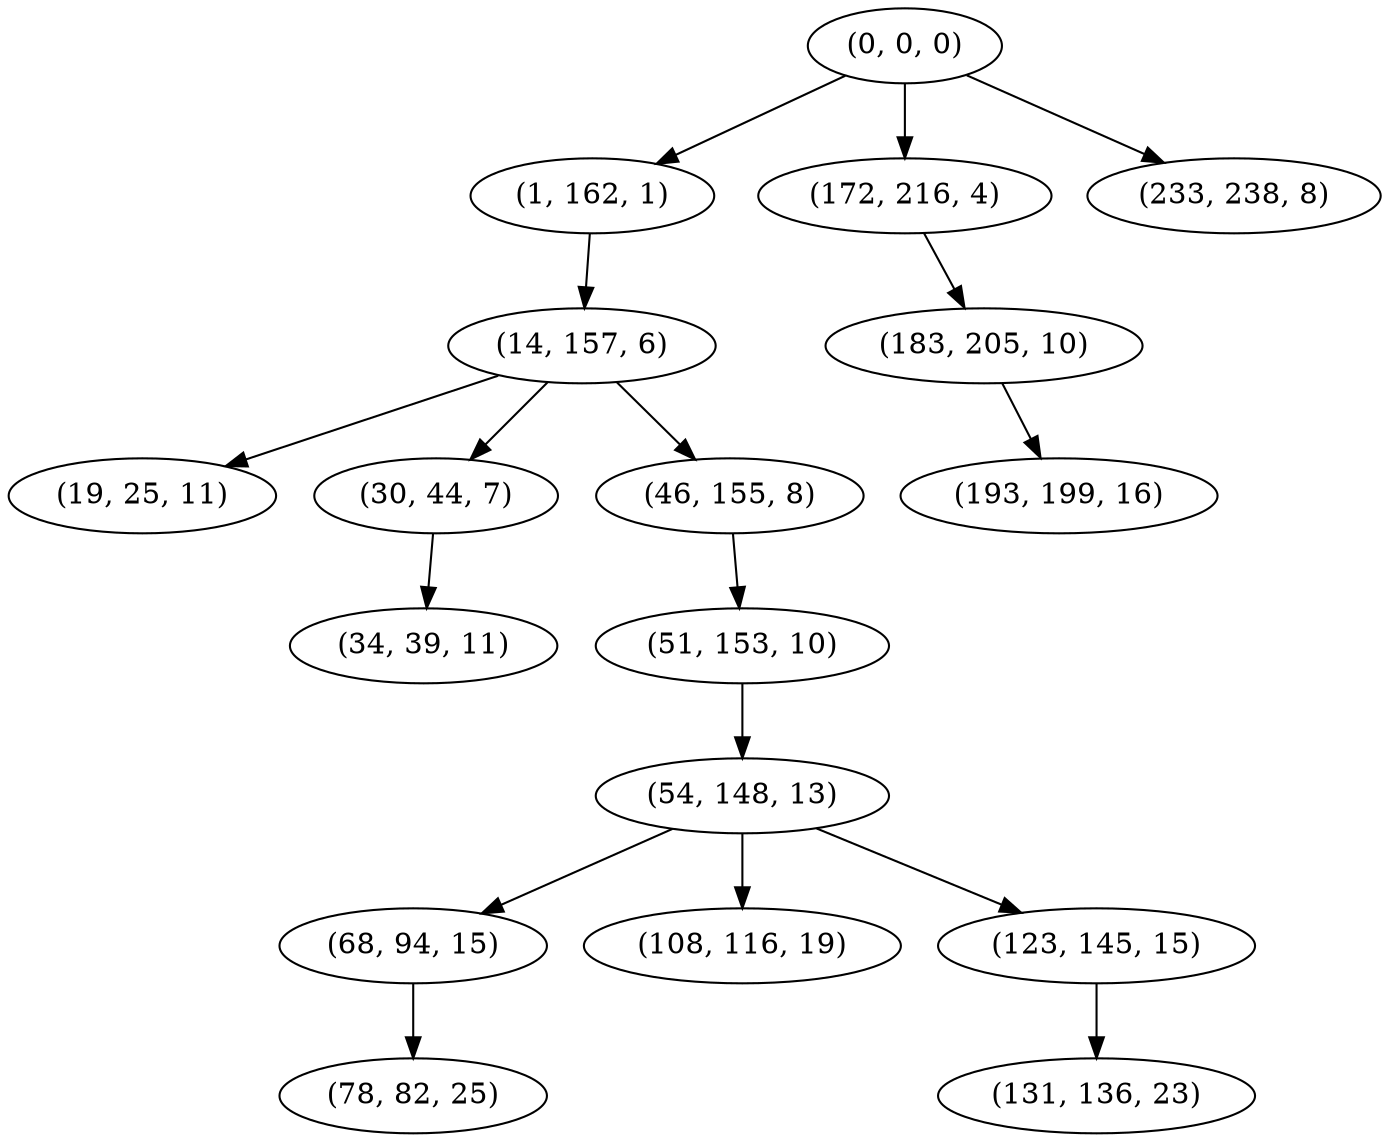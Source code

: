 digraph tree {
    "(0, 0, 0)";
    "(1, 162, 1)";
    "(14, 157, 6)";
    "(19, 25, 11)";
    "(30, 44, 7)";
    "(34, 39, 11)";
    "(46, 155, 8)";
    "(51, 153, 10)";
    "(54, 148, 13)";
    "(68, 94, 15)";
    "(78, 82, 25)";
    "(108, 116, 19)";
    "(123, 145, 15)";
    "(131, 136, 23)";
    "(172, 216, 4)";
    "(183, 205, 10)";
    "(193, 199, 16)";
    "(233, 238, 8)";
    "(0, 0, 0)" -> "(1, 162, 1)";
    "(0, 0, 0)" -> "(172, 216, 4)";
    "(0, 0, 0)" -> "(233, 238, 8)";
    "(1, 162, 1)" -> "(14, 157, 6)";
    "(14, 157, 6)" -> "(19, 25, 11)";
    "(14, 157, 6)" -> "(30, 44, 7)";
    "(14, 157, 6)" -> "(46, 155, 8)";
    "(30, 44, 7)" -> "(34, 39, 11)";
    "(46, 155, 8)" -> "(51, 153, 10)";
    "(51, 153, 10)" -> "(54, 148, 13)";
    "(54, 148, 13)" -> "(68, 94, 15)";
    "(54, 148, 13)" -> "(108, 116, 19)";
    "(54, 148, 13)" -> "(123, 145, 15)";
    "(68, 94, 15)" -> "(78, 82, 25)";
    "(123, 145, 15)" -> "(131, 136, 23)";
    "(172, 216, 4)" -> "(183, 205, 10)";
    "(183, 205, 10)" -> "(193, 199, 16)";
}
